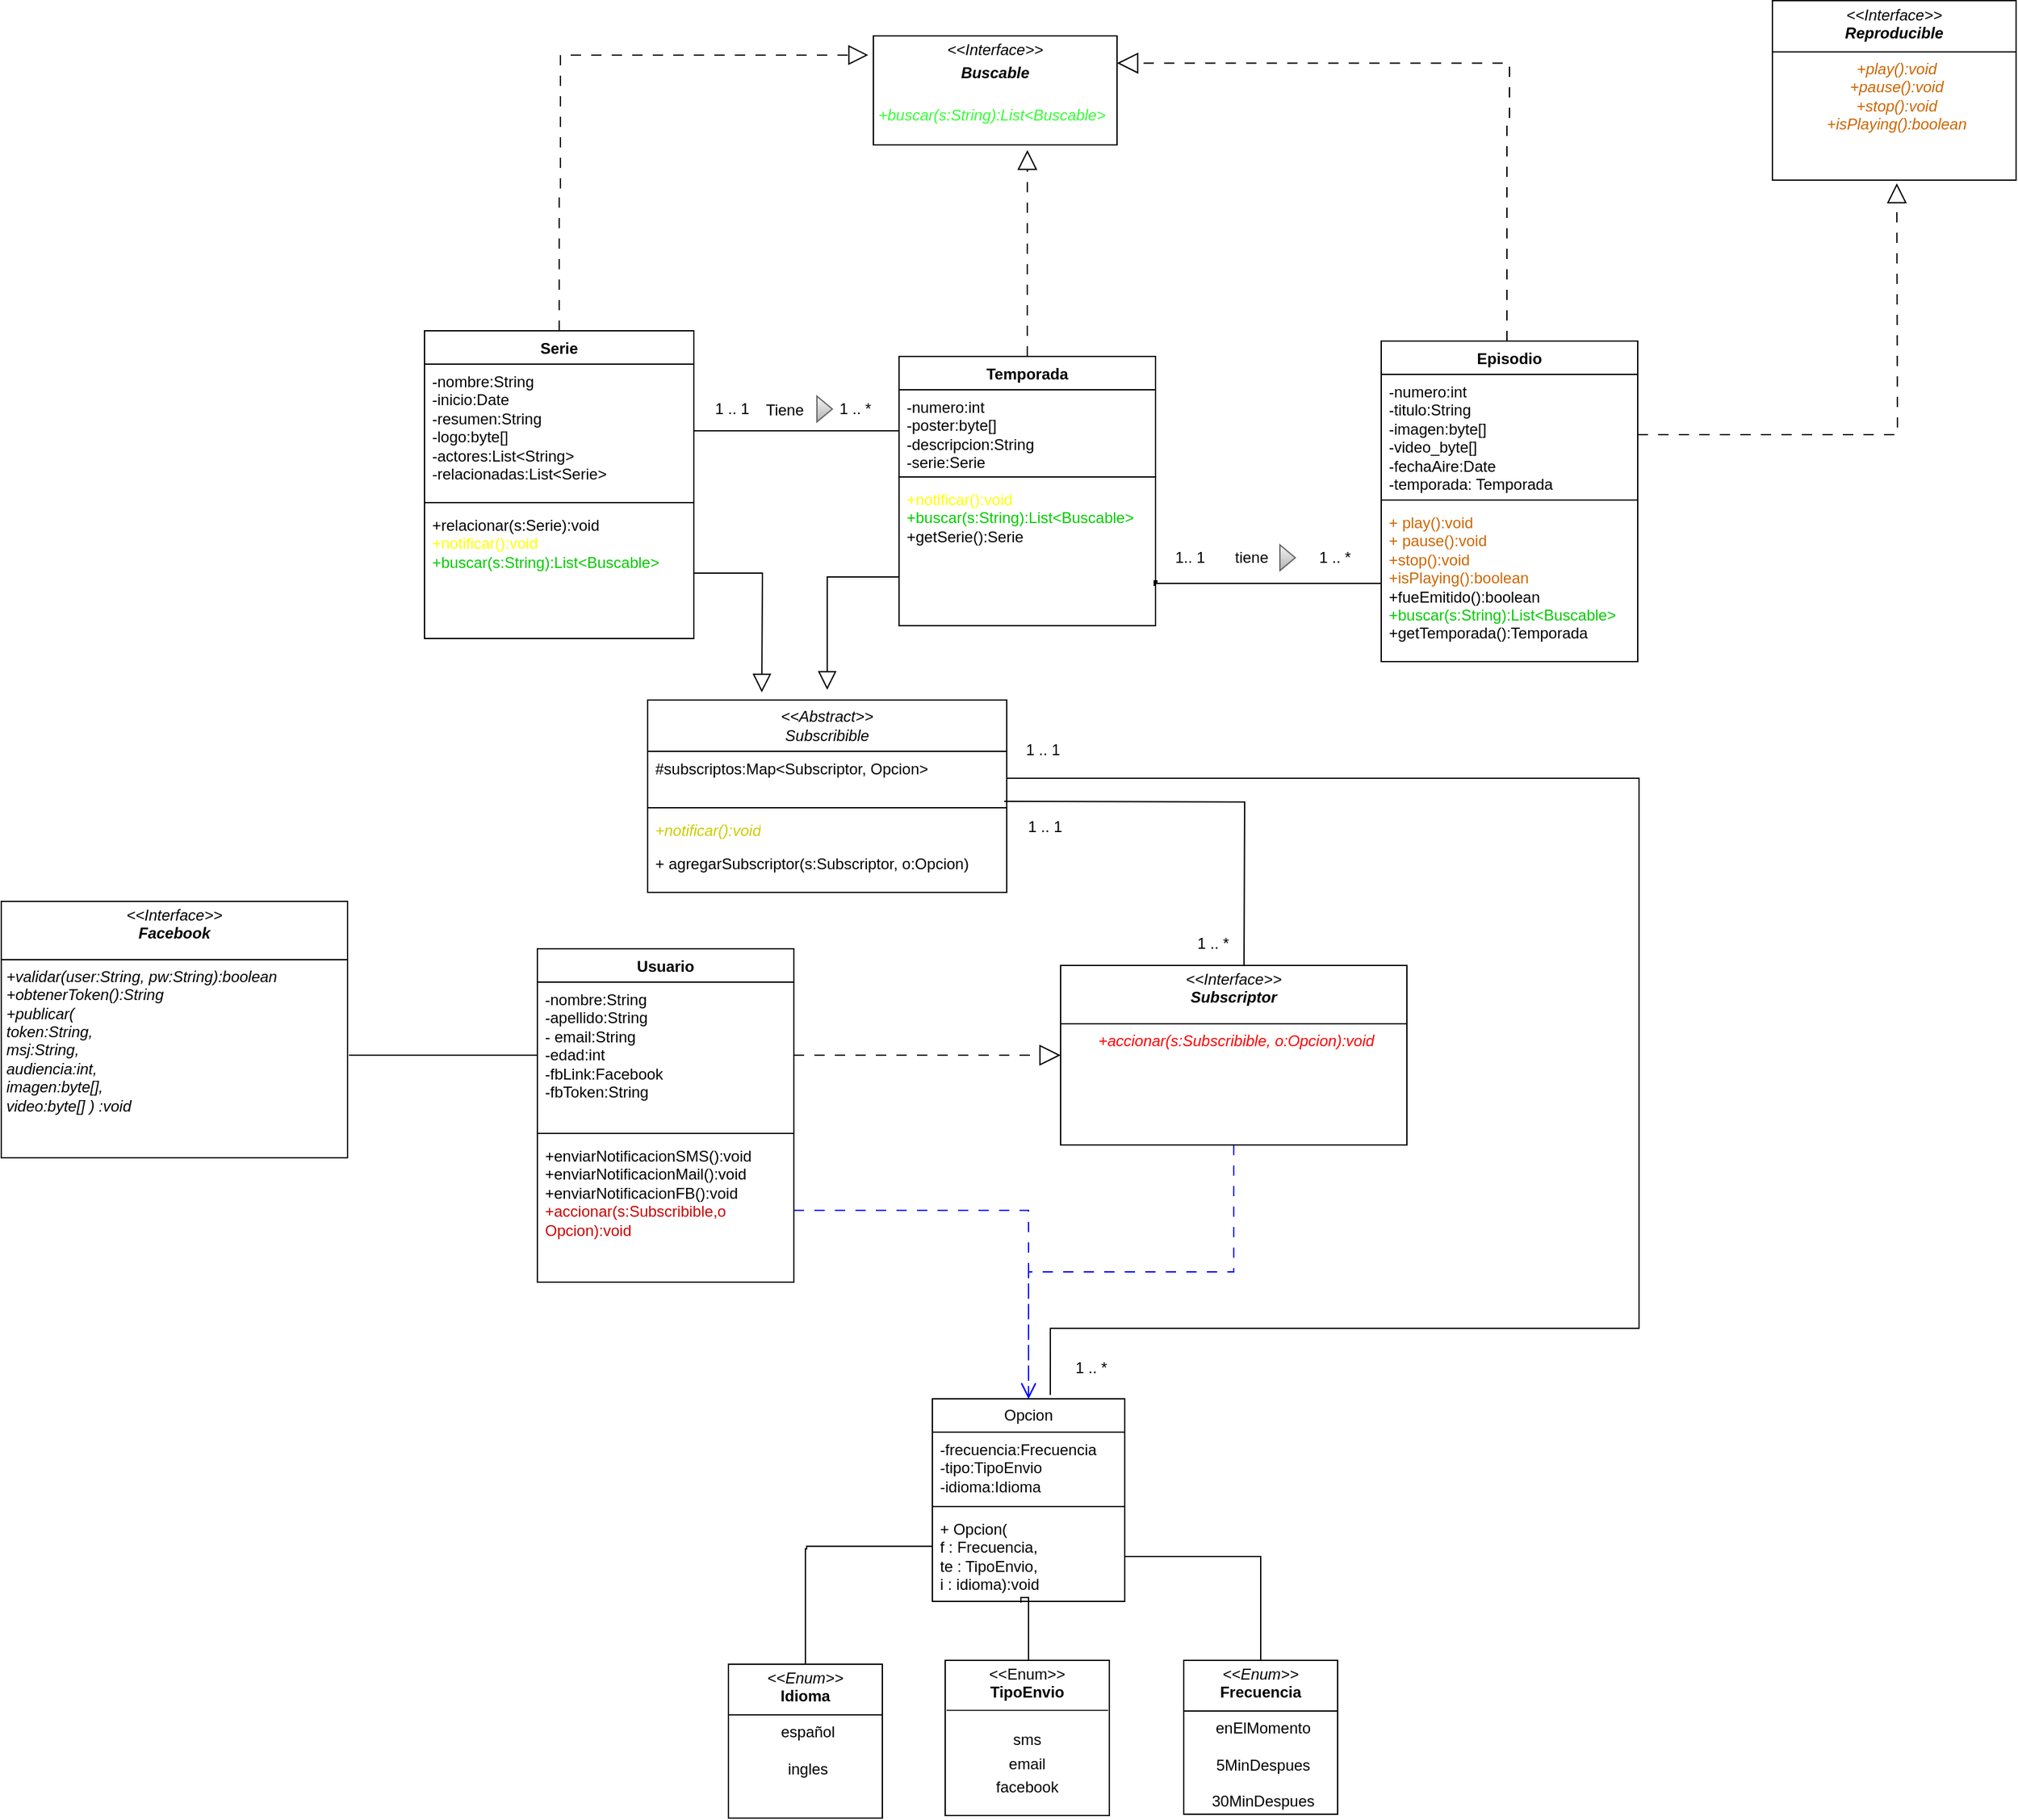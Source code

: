 <mxfile version="24.4.8" type="device">
  <diagram name="Página-1" id="E3Zz-iIXdjARI3B4kQ6I">
    <mxGraphModel dx="1637" dy="1642" grid="0" gridSize="10" guides="1" tooltips="1" connect="1" arrows="1" fold="1" page="1" pageScale="1" pageWidth="827" pageHeight="1169" math="0" shadow="0">
      <root>
        <mxCell id="0" />
        <mxCell id="1" parent="0" />
        <mxCell id="S02mGqFejyMK83JArqRW-1" value="&lt;p style=&quot;margin:0px;margin-top:4px;text-align:center;&quot;&gt;&lt;i&gt;&amp;lt;&amp;lt;Interface&amp;gt;&amp;gt;&lt;br&gt;&lt;b&gt;Reproducible&lt;/b&gt;&lt;/i&gt;&lt;/p&gt;&lt;hr size=&quot;1&quot; style=&quot;border-style:solid;&quot;&gt;&lt;p style=&quot;text-align: center; margin: 0px 0px 0px 4px;&quot;&gt;&lt;i&gt;&lt;font color=&quot;#cc6600&quot;&gt;+play():void&lt;/font&gt;&lt;/i&gt;&lt;/p&gt;&lt;p style=&quot;text-align: center; margin: 0px 0px 0px 4px;&quot;&gt;&lt;i&gt;&lt;font color=&quot;#cc6600&quot;&gt;+pause():void&lt;/font&gt;&lt;/i&gt;&lt;/p&gt;&lt;p style=&quot;text-align: center; margin: 0px 0px 0px 4px;&quot;&gt;&lt;i&gt;&lt;font color=&quot;#cc6600&quot;&gt;+stop():void&lt;/font&gt;&lt;/i&gt;&lt;/p&gt;&lt;p style=&quot;text-align: center; margin: 0px 0px 0px 4px;&quot;&gt;&lt;i&gt;&lt;font color=&quot;#cc6600&quot;&gt;+isPlaying():boolean&lt;/font&gt;&lt;/i&gt;&lt;/p&gt;&lt;p style=&quot;margin:0px;margin-left:4px;&quot;&gt;&lt;br&gt;&lt;/p&gt;" style="verticalAlign=top;align=left;overflow=fill;html=1;whiteSpace=wrap;" parent="1" vertex="1">
          <mxGeometry x="1051" y="-237.5" width="190" height="140" as="geometry" />
        </mxCell>
        <mxCell id="S02mGqFejyMK83JArqRW-55" style="edgeStyle=orthogonalEdgeStyle;rounded=0;orthogonalLoop=1;jettySize=auto;html=1;entryX=1;entryY=0.25;entryDx=0;entryDy=0;dashed=1;dashPattern=8 8;endArrow=block;endFill=0;endSize=14;" parent="1" source="S02mGqFejyMK83JArqRW-2" target="S02mGqFejyMK83JArqRW-20" edge="1">
          <mxGeometry relative="1" as="geometry">
            <mxPoint x="830" y="-310" as="targetPoint" />
            <Array as="points">
              <mxPoint x="844" y="-140" />
              <mxPoint x="846" y="-140" />
              <mxPoint x="846" y="-189" />
            </Array>
          </mxGeometry>
        </mxCell>
        <mxCell id="S02mGqFejyMK83JArqRW-2" value="Episodio" style="swimlane;fontStyle=1;align=center;verticalAlign=top;childLayout=stackLayout;horizontal=1;startSize=26;horizontalStack=0;resizeParent=1;resizeParentMax=0;resizeLast=0;collapsible=1;marginBottom=0;whiteSpace=wrap;html=1;" parent="1" vertex="1">
          <mxGeometry x="746" y="28" width="200" height="250" as="geometry" />
        </mxCell>
        <mxCell id="S02mGqFejyMK83JArqRW-200" style="edgeStyle=orthogonalEdgeStyle;rounded=0;orthogonalLoop=1;jettySize=auto;html=1;dashed=1;dashPattern=8 8;endArrow=block;endFill=0;endSize=13;" parent="S02mGqFejyMK83JArqRW-2" source="S02mGqFejyMK83JArqRW-3" edge="1">
          <mxGeometry relative="1" as="geometry">
            <mxPoint x="402" y="-123" as="targetPoint" />
          </mxGeometry>
        </mxCell>
        <mxCell id="S02mGqFejyMK83JArqRW-3" value="-numero:int&lt;div&gt;-titulo:String&lt;/div&gt;&lt;div&gt;-imagen:byte[]&lt;/div&gt;&lt;div&gt;-video_byte[]&lt;/div&gt;&lt;div&gt;-fechaAire:Date&lt;/div&gt;&lt;div&gt;-temporada: Temporada&lt;/div&gt;" style="text;strokeColor=none;fillColor=none;align=left;verticalAlign=top;spacingLeft=4;spacingRight=4;overflow=hidden;rotatable=0;points=[[0,0.5],[1,0.5]];portConstraint=eastwest;whiteSpace=wrap;html=1;" parent="S02mGqFejyMK83JArqRW-2" vertex="1">
          <mxGeometry y="26" width="200" height="94" as="geometry" />
        </mxCell>
        <mxCell id="S02mGqFejyMK83JArqRW-4" value="" style="line;strokeWidth=1;fillColor=none;align=left;verticalAlign=middle;spacingTop=-1;spacingLeft=3;spacingRight=3;rotatable=0;labelPosition=right;points=[];portConstraint=eastwest;strokeColor=inherit;" parent="S02mGqFejyMK83JArqRW-2" vertex="1">
          <mxGeometry y="120" width="200" height="8" as="geometry" />
        </mxCell>
        <mxCell id="S02mGqFejyMK83JArqRW-5" value="&lt;font color=&quot;#cc6600&quot;&gt;+ play():void&lt;/font&gt;&lt;div&gt;&lt;font color=&quot;#cc6600&quot;&gt;+ pause():void&lt;/font&gt;&lt;/div&gt;&lt;div&gt;&lt;font color=&quot;#cc6600&quot;&gt;+stop():void&lt;/font&gt;&lt;/div&gt;&lt;div&gt;&lt;font color=&quot;#cc6600&quot;&gt;+isPlaying():boolean&lt;/font&gt;&lt;/div&gt;&lt;div&gt;+fueEmitido():boolean&lt;/div&gt;&lt;div&gt;&lt;font color=&quot;#00cc00&quot;&gt;+buscar(s:String):List&amp;lt;Buscable&amp;gt;&lt;/font&gt;&lt;/div&gt;&lt;div&gt;+getTemporada():Temporada&lt;/div&gt;" style="text;strokeColor=none;fillColor=none;align=left;verticalAlign=top;spacingLeft=4;spacingRight=4;overflow=hidden;rotatable=0;points=[[0,0.5],[1,0.5]];portConstraint=eastwest;whiteSpace=wrap;html=1;" parent="S02mGqFejyMK83JArqRW-2" vertex="1">
          <mxGeometry y="128" width="200" height="122" as="geometry" />
        </mxCell>
        <mxCell id="S02mGqFejyMK83JArqRW-226" style="edgeStyle=orthogonalEdgeStyle;rounded=0;orthogonalLoop=1;jettySize=auto;html=1;entryX=0.613;entryY=-0.019;entryDx=0;entryDy=0;entryPerimeter=0;endArrow=none;endFill=0;" parent="1" source="S02mGqFejyMK83JArqRW-10" target="S02mGqFejyMK83JArqRW-23" edge="1">
          <mxGeometry relative="1" as="geometry">
            <mxPoint x="946" y="798" as="targetPoint" />
            <Array as="points">
              <mxPoint x="947" y="369" />
              <mxPoint x="947" y="798" />
              <mxPoint x="488" y="798" />
            </Array>
          </mxGeometry>
        </mxCell>
        <mxCell id="S02mGqFejyMK83JArqRW-10" value="&lt;i&gt;&amp;lt;&amp;lt;Abstract&amp;gt;&amp;gt;&lt;/i&gt;&lt;div&gt;&lt;i&gt;Subscribible&lt;/i&gt;&lt;/div&gt;" style="swimlane;fontStyle=0;childLayout=stackLayout;horizontal=1;startSize=40;fillColor=none;horizontalStack=0;resizeParent=1;resizeParentMax=0;resizeLast=0;collapsible=1;marginBottom=0;whiteSpace=wrap;html=1;" parent="1" vertex="1">
          <mxGeometry x="174" y="308" width="280" height="150" as="geometry">
            <mxRectangle x="270" y="550" width="110" height="40" as="alternateBounds" />
          </mxGeometry>
        </mxCell>
        <mxCell id="S02mGqFejyMK83JArqRW-11" value="#subscriptos:Map&amp;lt;Subscriptor, Opcion&amp;gt;" style="text;strokeColor=none;fillColor=none;align=left;verticalAlign=top;spacingLeft=4;spacingRight=4;overflow=hidden;rotatable=0;points=[[0,0.5],[1,0.5]];portConstraint=eastwest;whiteSpace=wrap;html=1;" parent="S02mGqFejyMK83JArqRW-10" vertex="1">
          <mxGeometry y="40" width="280" height="40" as="geometry" />
        </mxCell>
        <mxCell id="S02mGqFejyMK83JArqRW-15" value="" style="line;strokeWidth=1;fillColor=none;align=left;verticalAlign=middle;spacingTop=-1;spacingLeft=3;spacingRight=3;rotatable=0;labelPosition=right;points=[];portConstraint=eastwest;strokeColor=inherit;" parent="S02mGqFejyMK83JArqRW-10" vertex="1">
          <mxGeometry y="80" width="280" height="8" as="geometry" />
        </mxCell>
        <mxCell id="S02mGqFejyMK83JArqRW-12" value="&lt;font style=&quot;&quot; color=&quot;#cccc00&quot;&gt;&lt;i&gt;+notificar():void&lt;/i&gt;&lt;/font&gt;" style="text;strokeColor=none;fillColor=none;align=left;verticalAlign=top;spacingLeft=4;spacingRight=4;overflow=hidden;rotatable=0;points=[[0,0.5],[1,0.5]];portConstraint=eastwest;whiteSpace=wrap;html=1;" parent="S02mGqFejyMK83JArqRW-10" vertex="1">
          <mxGeometry y="88" width="280" height="26" as="geometry" />
        </mxCell>
        <mxCell id="S02mGqFejyMK83JArqRW-13" value="+ agregarSubscriptor(s:Subscriptor, o:Opcion)" style="text;strokeColor=none;fillColor=none;align=left;verticalAlign=top;spacingLeft=4;spacingRight=4;overflow=hidden;rotatable=0;points=[[0,0.5],[1,0.5]];portConstraint=eastwest;whiteSpace=wrap;html=1;" parent="S02mGqFejyMK83JArqRW-10" vertex="1">
          <mxGeometry y="114" width="280" height="36" as="geometry" />
        </mxCell>
        <mxCell id="S02mGqFejyMK83JArqRW-16" value="Temporada" style="swimlane;fontStyle=1;align=center;verticalAlign=top;childLayout=stackLayout;horizontal=1;startSize=26;horizontalStack=0;resizeParent=1;resizeParentMax=0;resizeLast=0;collapsible=1;marginBottom=0;whiteSpace=wrap;html=1;" parent="1" vertex="1">
          <mxGeometry x="370" y="40" width="200" height="210" as="geometry" />
        </mxCell>
        <mxCell id="S02mGqFejyMK83JArqRW-17" value="-numero:int&lt;div&gt;-poster:byte[]&lt;/div&gt;&lt;div&gt;-descripcion:String&lt;/div&gt;&lt;div&gt;-serie:Serie&lt;/div&gt;" style="text;strokeColor=none;fillColor=none;align=left;verticalAlign=top;spacingLeft=4;spacingRight=4;overflow=hidden;rotatable=0;points=[[0,0.5],[1,0.5]];portConstraint=eastwest;whiteSpace=wrap;html=1;" parent="S02mGqFejyMK83JArqRW-16" vertex="1">
          <mxGeometry y="26" width="200" height="64" as="geometry" />
        </mxCell>
        <mxCell id="S02mGqFejyMK83JArqRW-18" value="" style="line;strokeWidth=1;fillColor=none;align=left;verticalAlign=middle;spacingTop=-1;spacingLeft=3;spacingRight=3;rotatable=0;labelPosition=right;points=[];portConstraint=eastwest;strokeColor=inherit;" parent="S02mGqFejyMK83JArqRW-16" vertex="1">
          <mxGeometry y="90" width="200" height="8" as="geometry" />
        </mxCell>
        <mxCell id="S02mGqFejyMK83JArqRW-19" value="&lt;font color=&quot;#ffff00&quot;&gt;+notificar():void&lt;/font&gt;&lt;div&gt;&lt;font color=&quot;#00cc00&quot;&gt;+buscar(s:String):List&amp;lt;Buscable&amp;gt;&lt;/font&gt;&lt;/div&gt;&lt;div&gt;+getSerie():Serie&lt;/div&gt;" style="text;strokeColor=none;fillColor=none;align=left;verticalAlign=top;spacingLeft=4;spacingRight=4;overflow=hidden;rotatable=0;points=[[0,0.5],[1,0.5]];portConstraint=eastwest;whiteSpace=wrap;html=1;" parent="S02mGqFejyMK83JArqRW-16" vertex="1">
          <mxGeometry y="98" width="200" height="112" as="geometry" />
        </mxCell>
        <mxCell id="S02mGqFejyMK83JArqRW-20" value="&lt;p style=&quot;margin:0px;margin-top:4px;text-align:center;&quot;&gt;&lt;i&gt;&amp;lt;&amp;lt;Interface&amp;gt;&amp;gt;&lt;/i&gt;&lt;br&gt;&lt;/p&gt;&lt;p style=&quot;margin:0px;margin-top:4px;text-align:center;&quot;&gt;&lt;i&gt;&lt;b&gt;Buscable&lt;/b&gt;&lt;/i&gt;&lt;/p&gt;&lt;p style=&quot;margin:0px;margin-top:4px;text-align:center;&quot;&gt;&lt;i&gt;&lt;b&gt;&lt;br&gt;&lt;/b&gt;&lt;/i&gt;&lt;/p&gt;&lt;p style=&quot;margin:0px;margin-left:4px;&quot;&gt;&lt;font color=&quot;#33ff33&quot;&gt;&lt;i&gt;+buscar(s:String):List&amp;lt;Buscable&amp;gt;&lt;/i&gt;&lt;/font&gt;&lt;/p&gt;" style="verticalAlign=top;align=left;overflow=fill;html=1;whiteSpace=wrap;" parent="1" vertex="1">
          <mxGeometry x="350" y="-210" width="190" height="85" as="geometry" />
        </mxCell>
        <mxCell id="S02mGqFejyMK83JArqRW-23" value="Opcion" style="swimlane;fontStyle=0;childLayout=stackLayout;horizontal=1;startSize=26;fillColor=none;horizontalStack=0;resizeParent=1;resizeParentMax=0;resizeLast=0;collapsible=1;marginBottom=0;whiteSpace=wrap;html=1;" parent="1" vertex="1">
          <mxGeometry x="396" y="853" width="150" height="158" as="geometry" />
        </mxCell>
        <mxCell id="S02mGqFejyMK83JArqRW-24" value="-frecuencia:Frecuencia&lt;div&gt;-tipo:TipoEnvio&lt;/div&gt;&lt;div&gt;-idioma:Idioma&lt;/div&gt;" style="text;strokeColor=none;fillColor=none;align=left;verticalAlign=top;spacingLeft=4;spacingRight=4;overflow=hidden;rotatable=0;points=[[0,0.5],[1,0.5]];portConstraint=eastwest;whiteSpace=wrap;html=1;" parent="S02mGqFejyMK83JArqRW-23" vertex="1">
          <mxGeometry y="26" width="150" height="54" as="geometry" />
        </mxCell>
        <mxCell id="S02mGqFejyMK83JArqRW-212" value="" style="line;strokeWidth=1;fillColor=none;align=left;verticalAlign=middle;spacingTop=-1;spacingLeft=3;spacingRight=3;rotatable=0;labelPosition=right;points=[];portConstraint=eastwest;strokeColor=inherit;" parent="S02mGqFejyMK83JArqRW-23" vertex="1">
          <mxGeometry y="80" width="150" height="8" as="geometry" />
        </mxCell>
        <mxCell id="S02mGqFejyMK83JArqRW-25" value="+ Opcion(&lt;div&gt;f : Frecuencia,&lt;div&gt;te : TipoEnvio,&lt;/div&gt;&lt;div&gt;i : idioma):void&lt;/div&gt;&lt;/div&gt;" style="text;strokeColor=none;fillColor=none;align=left;verticalAlign=top;spacingLeft=4;spacingRight=4;overflow=hidden;rotatable=0;points=[[0,0.5],[1,0.5]];portConstraint=eastwest;whiteSpace=wrap;html=1;" parent="S02mGqFejyMK83JArqRW-23" vertex="1">
          <mxGeometry y="88" width="150" height="70" as="geometry" />
        </mxCell>
        <mxCell id="S02mGqFejyMK83JArqRW-207" style="edgeStyle=orthogonalEdgeStyle;rounded=0;orthogonalLoop=1;jettySize=auto;html=1;endArrow=none;endFill=0;entryX=0.46;entryY=1.014;entryDx=0;entryDy=0;entryPerimeter=0;" parent="1" source="S02mGqFejyMK83JArqRW-27" target="S02mGqFejyMK83JArqRW-25" edge="1">
          <mxGeometry relative="1" as="geometry">
            <mxPoint x="462" y="999" as="targetPoint" />
            <Array as="points">
              <mxPoint x="471" y="1008" />
              <mxPoint x="465" y="1008" />
            </Array>
          </mxGeometry>
        </mxCell>
        <mxCell id="S02mGqFejyMK83JArqRW-27" value="&lt;p style=&quot;margin:0px;margin-top:4px;text-align:center;&quot;&gt;&amp;lt;&amp;lt;Enum&amp;gt;&amp;gt;&lt;br&gt;&lt;b&gt;TipoEnvio&lt;/b&gt;&lt;/p&gt;&lt;p style=&quot;margin:0px;margin-top:4px;text-align:center;&quot;&gt;&lt;b&gt;&lt;br&gt;&lt;/b&gt;&lt;/p&gt;&lt;p style=&quot;margin:0px;margin-top:4px;text-align:center;&quot;&gt;sms&lt;/p&gt;&lt;p style=&quot;margin:0px;margin-top:4px;text-align:center;&quot;&gt;&lt;span style=&quot;background-color: initial;&quot;&gt;email&lt;/span&gt;&lt;/p&gt;&lt;p style=&quot;margin:0px;margin-top:4px;text-align:center;&quot;&gt;facebook&lt;/p&gt;" style="verticalAlign=top;align=left;overflow=fill;html=1;whiteSpace=wrap;" parent="1" vertex="1">
          <mxGeometry x="406" y="1057" width="128" height="121" as="geometry" />
        </mxCell>
        <mxCell id="S02mGqFejyMK83JArqRW-53" style="edgeStyle=orthogonalEdgeStyle;rounded=0;orthogonalLoop=1;jettySize=auto;html=1;entryX=-0.021;entryY=0.176;entryDx=0;entryDy=0;entryPerimeter=0;dashed=1;dashPattern=8 8;endArrow=block;endFill=0;endSize=13;" parent="1" source="S02mGqFejyMK83JArqRW-28" target="S02mGqFejyMK83JArqRW-20" edge="1">
          <mxGeometry relative="1" as="geometry">
            <mxPoint x="105" y="-200" as="targetPoint" />
            <Array as="points">
              <mxPoint x="105" y="-90" />
              <mxPoint x="106" y="-90" />
              <mxPoint x="106" y="-195" />
            </Array>
          </mxGeometry>
        </mxCell>
        <mxCell id="S02mGqFejyMK83JArqRW-28" value="Serie" style="swimlane;fontStyle=1;align=center;verticalAlign=top;childLayout=stackLayout;horizontal=1;startSize=26;horizontalStack=0;resizeParent=1;resizeParentMax=0;resizeLast=0;collapsible=1;marginBottom=0;whiteSpace=wrap;html=1;" parent="1" vertex="1">
          <mxGeometry y="20" width="210" height="240" as="geometry" />
        </mxCell>
        <mxCell id="S02mGqFejyMK83JArqRW-29" value="-nombre:String&lt;div&gt;-inicio:Date&lt;/div&gt;&lt;div&gt;-resumen:String&lt;/div&gt;&lt;div&gt;-logo:byte[]&lt;/div&gt;&lt;div&gt;-actores:List&amp;lt;String&amp;gt;&lt;/div&gt;&lt;div&gt;-relacionadas:List&amp;lt;Serie&amp;gt;&lt;/div&gt;&lt;div&gt;&lt;br&gt;&lt;/div&gt;" style="text;strokeColor=none;fillColor=none;align=left;verticalAlign=top;spacingLeft=4;spacingRight=4;overflow=hidden;rotatable=0;points=[[0,0.5],[1,0.5]];portConstraint=eastwest;whiteSpace=wrap;html=1;" parent="S02mGqFejyMK83JArqRW-28" vertex="1">
          <mxGeometry y="26" width="210" height="104" as="geometry" />
        </mxCell>
        <mxCell id="S02mGqFejyMK83JArqRW-30" value="" style="line;strokeWidth=1;fillColor=none;align=left;verticalAlign=middle;spacingTop=-1;spacingLeft=3;spacingRight=3;rotatable=0;labelPosition=right;points=[];portConstraint=eastwest;strokeColor=inherit;" parent="S02mGqFejyMK83JArqRW-28" vertex="1">
          <mxGeometry y="130" width="210" height="8" as="geometry" />
        </mxCell>
        <mxCell id="S02mGqFejyMK83JArqRW-31" value="+relacionar(s:Serie):void&lt;div&gt;&lt;font color=&quot;#ffff00&quot;&gt;+notificar():void&lt;/font&gt;&lt;/div&gt;&lt;div&gt;&lt;font color=&quot;#00cc00&quot;&gt;+buscar(s:String):List&amp;lt;Buscable&amp;gt;&lt;/font&gt;&lt;/div&gt;" style="text;strokeColor=none;fillColor=none;align=left;verticalAlign=top;spacingLeft=4;spacingRight=4;overflow=hidden;rotatable=0;points=[[0,0.5],[1,0.5]];portConstraint=eastwest;whiteSpace=wrap;html=1;" parent="S02mGqFejyMK83JArqRW-28" vertex="1">
          <mxGeometry y="138" width="210" height="102" as="geometry" />
        </mxCell>
        <mxCell id="S02mGqFejyMK83JArqRW-206" style="edgeStyle=orthogonalEdgeStyle;rounded=0;orthogonalLoop=1;jettySize=auto;html=1;endArrow=none;endFill=0;" parent="1" source="S02mGqFejyMK83JArqRW-36" target="S02mGqFejyMK83JArqRW-25" edge="1">
          <mxGeometry relative="1" as="geometry" />
        </mxCell>
        <mxCell id="S02mGqFejyMK83JArqRW-36" value="&lt;p style=&quot;margin:0px;margin-top:4px;text-align:center;&quot;&gt;&lt;i&gt;&amp;lt;&amp;lt;Enum&amp;gt;&amp;gt;&lt;/i&gt;&lt;br&gt;&lt;b&gt;Frecuencia&lt;/b&gt;&lt;/p&gt;&lt;hr size=&quot;1&quot; style=&quot;border-style:solid;&quot;&gt;&lt;p style=&quot;text-align: center; margin: 0px 0px 0px 4px;&quot;&gt;enElMomento&lt;/p&gt;&lt;p style=&quot;text-align: center; margin: 0px 0px 0px 4px;&quot;&gt;&lt;br&gt;&lt;/p&gt;&lt;p style=&quot;text-align: center; margin: 0px 0px 0px 4px;&quot;&gt;5MinDespues&lt;/p&gt;&lt;p style=&quot;text-align: center; margin: 0px 0px 0px 4px;&quot;&gt;&lt;br&gt;&lt;/p&gt;&lt;p style=&quot;text-align: center; margin: 0px 0px 0px 4px;&quot;&gt;30MinDespues&lt;/p&gt;" style="verticalAlign=top;align=left;overflow=fill;html=1;whiteSpace=wrap;" parent="1" vertex="1">
          <mxGeometry x="592" y="1057" width="120" height="120" as="geometry" />
        </mxCell>
        <mxCell id="S02mGqFejyMK83JArqRW-219" style="edgeStyle=orthogonalEdgeStyle;rounded=0;orthogonalLoop=1;jettySize=auto;html=1;dashed=1;dashPattern=8 8;endArrow=open;endFill=0;endSize=10;strokeColor=#0000FF;" parent="1" source="S02mGqFejyMK83JArqRW-37" target="S02mGqFejyMK83JArqRW-23" edge="1">
          <mxGeometry relative="1" as="geometry" />
        </mxCell>
        <mxCell id="S02mGqFejyMK83JArqRW-37" value="&lt;p style=&quot;margin: 4px 0px 0px;&quot;&gt;&lt;/p&gt;&lt;div style=&quot;text-align: center;&quot;&gt;&lt;i style=&quot;background-color: initial;&quot;&gt;&amp;lt;&amp;lt;Interface&amp;gt;&amp;gt;&lt;/i&gt;&lt;/div&gt;&lt;b&gt;&lt;div style=&quot;text-align: center;&quot;&gt;&lt;b style=&quot;background-color: initial;&quot;&gt;&lt;i&gt;Subscriptor&lt;/i&gt;&lt;/b&gt;&lt;/div&gt;&lt;/b&gt;&lt;p&gt;&lt;/p&gt;&lt;hr size=&quot;1&quot; style=&quot;text-align: center; border-style: solid;&quot;&gt;&lt;p style=&quot;text-align: center; margin: 0px 0px 0px 4px;&quot;&gt;&lt;i&gt;&lt;font color=&quot;#ff0000&quot;&gt;+accionar(s:Subscribible, o:Opcion):void&lt;/font&gt;&lt;/i&gt;&lt;/p&gt;" style="verticalAlign=top;align=left;overflow=fill;html=1;whiteSpace=wrap;" parent="1" vertex="1">
          <mxGeometry x="496" y="515" width="270" height="140" as="geometry" />
        </mxCell>
        <mxCell id="S02mGqFejyMK83JArqRW-208" style="edgeStyle=orthogonalEdgeStyle;rounded=0;orthogonalLoop=1;jettySize=auto;html=1;endArrow=none;endFill=0;entryX=0;entryY=0.5;entryDx=0;entryDy=0;" parent="1" source="S02mGqFejyMK83JArqRW-41" target="S02mGqFejyMK83JArqRW-25" edge="1">
          <mxGeometry relative="1" as="geometry">
            <mxPoint x="391" y="970" as="targetPoint" />
            <Array as="points">
              <mxPoint x="297" y="970" />
              <mxPoint x="298" y="970" />
              <mxPoint x="298" y="968" />
            </Array>
          </mxGeometry>
        </mxCell>
        <mxCell id="S02mGqFejyMK83JArqRW-41" value="&lt;p style=&quot;margin:0px;margin-top:4px;text-align:center;&quot;&gt;&lt;i&gt;&amp;lt;&amp;lt;Enum&amp;gt;&amp;gt;&lt;/i&gt;&lt;br&gt;&lt;b&gt;Idioma&lt;/b&gt;&lt;/p&gt;&lt;hr size=&quot;1&quot; style=&quot;border-style:solid;&quot;&gt;&lt;p style=&quot;text-align: center; margin: 0px 0px 0px 4px;&quot;&gt;español&lt;/p&gt;&lt;p style=&quot;text-align: center; margin: 0px 0px 0px 4px;&quot;&gt;&lt;br&gt;&lt;/p&gt;&lt;p style=&quot;text-align: center; margin: 0px 0px 0px 4px;&quot;&gt;ingles&lt;/p&gt;&lt;p style=&quot;text-align: center; margin: 0px 0px 0px 4px;&quot;&gt;&lt;br&gt;&lt;/p&gt;" style="verticalAlign=top;align=left;overflow=fill;html=1;whiteSpace=wrap;" parent="1" vertex="1">
          <mxGeometry x="237" y="1060" width="120" height="120" as="geometry" />
        </mxCell>
        <mxCell id="S02mGqFejyMK83JArqRW-46" value="Usuario" style="swimlane;fontStyle=1;align=center;verticalAlign=top;childLayout=stackLayout;horizontal=1;startSize=26;horizontalStack=0;resizeParent=1;resizeParentMax=0;resizeLast=0;collapsible=1;marginBottom=0;whiteSpace=wrap;html=1;" parent="1" vertex="1">
          <mxGeometry x="88" y="502" width="200" height="260" as="geometry" />
        </mxCell>
        <mxCell id="S02mGqFejyMK83JArqRW-47" value="-nombre:String&lt;div&gt;-apellido:String&lt;/div&gt;&lt;div&gt;- email:String&lt;/div&gt;&lt;div&gt;-edad:int&lt;/div&gt;&lt;div&gt;-fbLink:Facebook&lt;/div&gt;&lt;div&gt;-fbToken:String&lt;/div&gt;&lt;div&gt;&lt;br&gt;&lt;/div&gt;" style="text;strokeColor=none;fillColor=none;align=left;verticalAlign=top;spacingLeft=4;spacingRight=4;overflow=hidden;rotatable=0;points=[[0,0.5],[1,0.5]];portConstraint=eastwest;whiteSpace=wrap;html=1;" parent="S02mGqFejyMK83JArqRW-46" vertex="1">
          <mxGeometry y="26" width="200" height="114" as="geometry" />
        </mxCell>
        <mxCell id="S02mGqFejyMK83JArqRW-48" value="" style="line;strokeWidth=1;fillColor=none;align=left;verticalAlign=middle;spacingTop=-1;spacingLeft=3;spacingRight=3;rotatable=0;labelPosition=right;points=[];portConstraint=eastwest;strokeColor=inherit;" parent="S02mGqFejyMK83JArqRW-46" vertex="1">
          <mxGeometry y="140" width="200" height="8" as="geometry" />
        </mxCell>
        <mxCell id="S02mGqFejyMK83JArqRW-49" value="+enviarNotificacionSMS():void&lt;div&gt;+enviarNotificacionMail():void&lt;/div&gt;&lt;div&gt;+enviarNotificacionFB():void&lt;/div&gt;&lt;div&gt;&lt;font color=&quot;#cc0000&quot;&gt;+accionar(s:Subscribible,o Opcion):void&lt;/font&gt;&lt;/div&gt;" style="text;strokeColor=none;fillColor=none;align=left;verticalAlign=top;spacingLeft=4;spacingRight=4;overflow=hidden;rotatable=0;points=[[0,0.5],[1,0.5]];portConstraint=eastwest;whiteSpace=wrap;html=1;" parent="S02mGqFejyMK83JArqRW-46" vertex="1">
          <mxGeometry y="148" width="200" height="112" as="geometry" />
        </mxCell>
        <mxCell id="S02mGqFejyMK83JArqRW-50" style="edgeStyle=orthogonalEdgeStyle;rounded=0;orthogonalLoop=1;jettySize=auto;html=1;entryX=0.995;entryY=0.723;entryDx=0;entryDy=0;entryPerimeter=0;endArrow=none;endFill=0;" parent="1" source="S02mGqFejyMK83JArqRW-5" target="S02mGqFejyMK83JArqRW-19" edge="1">
          <mxGeometry relative="1" as="geometry">
            <Array as="points">
              <mxPoint x="571" y="217" />
              <mxPoint x="571" y="215" />
              <mxPoint x="569" y="215" />
            </Array>
          </mxGeometry>
        </mxCell>
        <mxCell id="S02mGqFejyMK83JArqRW-52" style="edgeStyle=orthogonalEdgeStyle;rounded=0;orthogonalLoop=1;jettySize=auto;html=1;entryX=1;entryY=0.5;entryDx=0;entryDy=0;endArrow=none;endFill=0;" parent="1" source="S02mGqFejyMK83JArqRW-17" target="S02mGqFejyMK83JArqRW-29" edge="1">
          <mxGeometry relative="1" as="geometry" />
        </mxCell>
        <mxCell id="S02mGqFejyMK83JArqRW-54" style="edgeStyle=orthogonalEdgeStyle;rounded=0;orthogonalLoop=1;jettySize=auto;html=1;entryX=0.632;entryY=1.047;entryDx=0;entryDy=0;entryPerimeter=0;dashed=1;dashPattern=8 8;endArrow=block;endFill=0;endSize=13;" parent="1" source="S02mGqFejyMK83JArqRW-16" target="S02mGqFejyMK83JArqRW-20" edge="1">
          <mxGeometry relative="1" as="geometry" />
        </mxCell>
        <mxCell id="S02mGqFejyMK83JArqRW-201" value="1 .. *" style="text;html=1;align=center;verticalAlign=middle;whiteSpace=wrap;rounded=0;" parent="1" vertex="1">
          <mxGeometry x="680" y="182" width="60" height="30" as="geometry" />
        </mxCell>
        <mxCell id="S02mGqFejyMK83JArqRW-202" value="1.. 1" style="text;html=1;align=center;verticalAlign=middle;whiteSpace=wrap;rounded=0;" parent="1" vertex="1">
          <mxGeometry x="575" y="182" width="44" height="30" as="geometry" />
        </mxCell>
        <mxCell id="S02mGqFejyMK83JArqRW-203" value="tiene" style="text;html=1;align=center;verticalAlign=middle;whiteSpace=wrap;rounded=0;" parent="1" vertex="1">
          <mxGeometry x="615" y="182" width="60" height="30" as="geometry" />
        </mxCell>
        <mxCell id="S02mGqFejyMK83JArqRW-204" value="" style="triangle;whiteSpace=wrap;html=1;fillColor=#f5f5f5;strokeColor=#666666;gradientColor=#b3b3b3;" parent="1" vertex="1">
          <mxGeometry x="667" y="187" width="12" height="20" as="geometry" />
        </mxCell>
        <mxCell id="S02mGqFejyMK83JArqRW-205" value="&lt;p style=&quot;margin: 4px 0px 0px;&quot;&gt;&lt;/p&gt;&lt;div style=&quot;text-align: center;&quot;&gt;&lt;i style=&quot;background-color: initial;&quot;&gt;&amp;lt;&amp;lt;Interface&amp;gt;&amp;gt;&lt;/i&gt;&lt;/div&gt;&lt;b&gt;&lt;div style=&quot;text-align: center;&quot;&gt;&lt;b style=&quot;background-color: initial;&quot;&gt;&lt;i&gt;Facebook&lt;/i&gt;&lt;/b&gt;&lt;/div&gt;&lt;/b&gt;&lt;p&gt;&lt;/p&gt;&lt;hr size=&quot;1&quot; style=&quot;text-align: center; border-style: solid;&quot;&gt;&lt;p style=&quot;margin: 0px 0px 0px 4px;&quot;&gt;&lt;i&gt;+validar(user:String, pw:String):boolean&lt;/i&gt;&lt;/p&gt;&lt;p style=&quot;margin: 0px 0px 0px 4px;&quot;&gt;&lt;i&gt;+obtenerToken():String&lt;/i&gt;&lt;/p&gt;&lt;p style=&quot;margin: 0px 0px 0px 4px;&quot;&gt;&lt;i&gt;+publicar(&lt;/i&gt;&lt;/p&gt;&lt;p style=&quot;margin: 0px 0px 0px 4px;&quot;&gt;&lt;i&gt;token:String,&lt;/i&gt;&lt;/p&gt;&lt;p style=&quot;margin: 0px 0px 0px 4px;&quot;&gt;&lt;i style=&quot;background-color: initial;&quot;&gt;msj:String,&lt;/i&gt;&lt;/p&gt;&lt;p style=&quot;margin: 0px 0px 0px 4px;&quot;&gt;&lt;i&gt;audiencia:int,&amp;nbsp;&lt;/i&gt;&lt;/p&gt;&lt;p style=&quot;margin: 0px 0px 0px 4px;&quot;&gt;&lt;i style=&quot;background-color: initial;&quot;&gt;imagen:byte[],&lt;/i&gt;&lt;/p&gt;&lt;p style=&quot;margin: 0px 0px 0px 4px;&quot;&gt;&lt;i&gt;video:byte[] ) :void&lt;/i&gt;&lt;/p&gt;" style="verticalAlign=top;align=left;overflow=fill;html=1;whiteSpace=wrap;" parent="1" vertex="1">
          <mxGeometry x="-330" y="465" width="270" height="200" as="geometry" />
        </mxCell>
        <mxCell id="S02mGqFejyMK83JArqRW-214" style="edgeStyle=orthogonalEdgeStyle;rounded=0;orthogonalLoop=1;jettySize=auto;html=1;dashed=1;dashPattern=8 8;endArrow=block;endFill=0;endSize=14;" parent="1" source="S02mGqFejyMK83JArqRW-47" target="S02mGqFejyMK83JArqRW-37" edge="1">
          <mxGeometry relative="1" as="geometry" />
        </mxCell>
        <mxCell id="S02mGqFejyMK83JArqRW-218" style="edgeStyle=orthogonalEdgeStyle;rounded=0;orthogonalLoop=1;jettySize=auto;html=1;dashed=1;dashPattern=8 8;endArrow=open;endFill=0;endSize=10;strokeColor=#0000FF;" parent="1" source="S02mGqFejyMK83JArqRW-49" target="S02mGqFejyMK83JArqRW-23" edge="1">
          <mxGeometry relative="1" as="geometry" />
        </mxCell>
        <mxCell id="S02mGqFejyMK83JArqRW-224" style="edgeStyle=orthogonalEdgeStyle;rounded=0;orthogonalLoop=1;jettySize=auto;html=1;exitX=1;exitY=0.5;exitDx=0;exitDy=0;endArrow=none;endFill=0;" parent="1" edge="1">
          <mxGeometry relative="1" as="geometry">
            <mxPoint x="639" y="515" as="targetPoint" />
            <mxPoint x="452" y="387" as="sourcePoint" />
          </mxGeometry>
        </mxCell>
        <mxCell id="S02mGqFejyMK83JArqRW-236" style="edgeStyle=orthogonalEdgeStyle;rounded=0;orthogonalLoop=1;jettySize=auto;html=1;endArrow=none;endFill=0;entryX=1.004;entryY=0.6;entryDx=0;entryDy=0;entryPerimeter=0;" parent="1" source="S02mGqFejyMK83JArqRW-47" target="S02mGqFejyMK83JArqRW-205" edge="1">
          <mxGeometry relative="1" as="geometry">
            <mxPoint x="-2" y="585" as="targetPoint" />
          </mxGeometry>
        </mxCell>
        <mxCell id="S02mGqFejyMK83JArqRW-238" value="1 .. *" style="text;html=1;align=center;verticalAlign=middle;whiteSpace=wrap;rounded=0;" parent="1" vertex="1">
          <mxGeometry x="306" y="66" width="60" height="30" as="geometry" />
        </mxCell>
        <mxCell id="S02mGqFejyMK83JArqRW-240" value="1 .. 1" style="text;html=1;align=center;verticalAlign=middle;whiteSpace=wrap;rounded=0;" parent="1" vertex="1">
          <mxGeometry x="210" y="66" width="60" height="30" as="geometry" />
        </mxCell>
        <mxCell id="S02mGqFejyMK83JArqRW-241" value="Tiene" style="text;html=1;align=center;verticalAlign=middle;whiteSpace=wrap;rounded=0;" parent="1" vertex="1">
          <mxGeometry x="251" y="67" width="60" height="30" as="geometry" />
        </mxCell>
        <mxCell id="S02mGqFejyMK83JArqRW-242" value="" style="triangle;whiteSpace=wrap;html=1;fillColor=#f5f5f5;strokeColor=#666666;gradientColor=#b3b3b3;" parent="1" vertex="1">
          <mxGeometry x="306" y="71" width="12" height="20" as="geometry" />
        </mxCell>
        <mxCell id="S02mGqFejyMK83JArqRW-244" value="1 .. *" style="text;html=1;align=center;verticalAlign=middle;whiteSpace=wrap;rounded=0;" parent="1" vertex="1">
          <mxGeometry x="490" y="814" width="60" height="30" as="geometry" />
        </mxCell>
        <mxCell id="S02mGqFejyMK83JArqRW-245" value="1 .. 1&amp;nbsp;" style="text;html=1;align=center;verticalAlign=middle;whiteSpace=wrap;rounded=0;" parent="1" vertex="1">
          <mxGeometry x="454" y="332" width="60" height="30" as="geometry" />
        </mxCell>
        <mxCell id="S02mGqFejyMK83JArqRW-246" value="1 .. *" style="text;html=1;align=center;verticalAlign=middle;whiteSpace=wrap;rounded=0;" parent="1" vertex="1">
          <mxGeometry x="585" y="483" width="60" height="30" as="geometry" />
        </mxCell>
        <mxCell id="S02mGqFejyMK83JArqRW-247" value="1 .. 1" style="text;html=1;align=center;verticalAlign=middle;whiteSpace=wrap;rounded=0;" parent="1" vertex="1">
          <mxGeometry x="454" y="392" width="60" height="30" as="geometry" />
        </mxCell>
        <mxCell id="A9dSLwsW5Hm_s0X46whC-1" style="edgeStyle=orthogonalEdgeStyle;rounded=0;orthogonalLoop=1;jettySize=auto;html=1;endArrow=block;endFill=0;endSize=12;" parent="1" source="S02mGqFejyMK83JArqRW-19" edge="1">
          <mxGeometry relative="1" as="geometry">
            <mxPoint x="314" y="300" as="targetPoint" />
            <Array as="points">
              <mxPoint x="314" y="212" />
            </Array>
          </mxGeometry>
        </mxCell>
        <mxCell id="S02mGqFejyMK83JArqRW-249" style="edgeStyle=orthogonalEdgeStyle;rounded=0;orthogonalLoop=1;jettySize=auto;html=1;endArrow=block;endFill=0;endSize=12;" parent="1" source="S02mGqFejyMK83JArqRW-31" edge="1">
          <mxGeometry relative="1" as="geometry">
            <mxPoint x="263" y="302" as="targetPoint" />
          </mxGeometry>
        </mxCell>
        <mxCell id="PMa71njSqpcXRnynyN8a-2" value="" style="line;strokeWidth=1;align=left;verticalAlign=middle;spacingTop=-1;spacingLeft=3;spacingRight=3;rotatable=0;labelPosition=right;points=[];portConstraint=eastwest;fillColor=#ffcc99;strokeColor=#36393d;" parent="1" vertex="1">
          <mxGeometry x="407" y="1092" width="126" height="8" as="geometry" />
        </mxCell>
      </root>
    </mxGraphModel>
  </diagram>
</mxfile>
